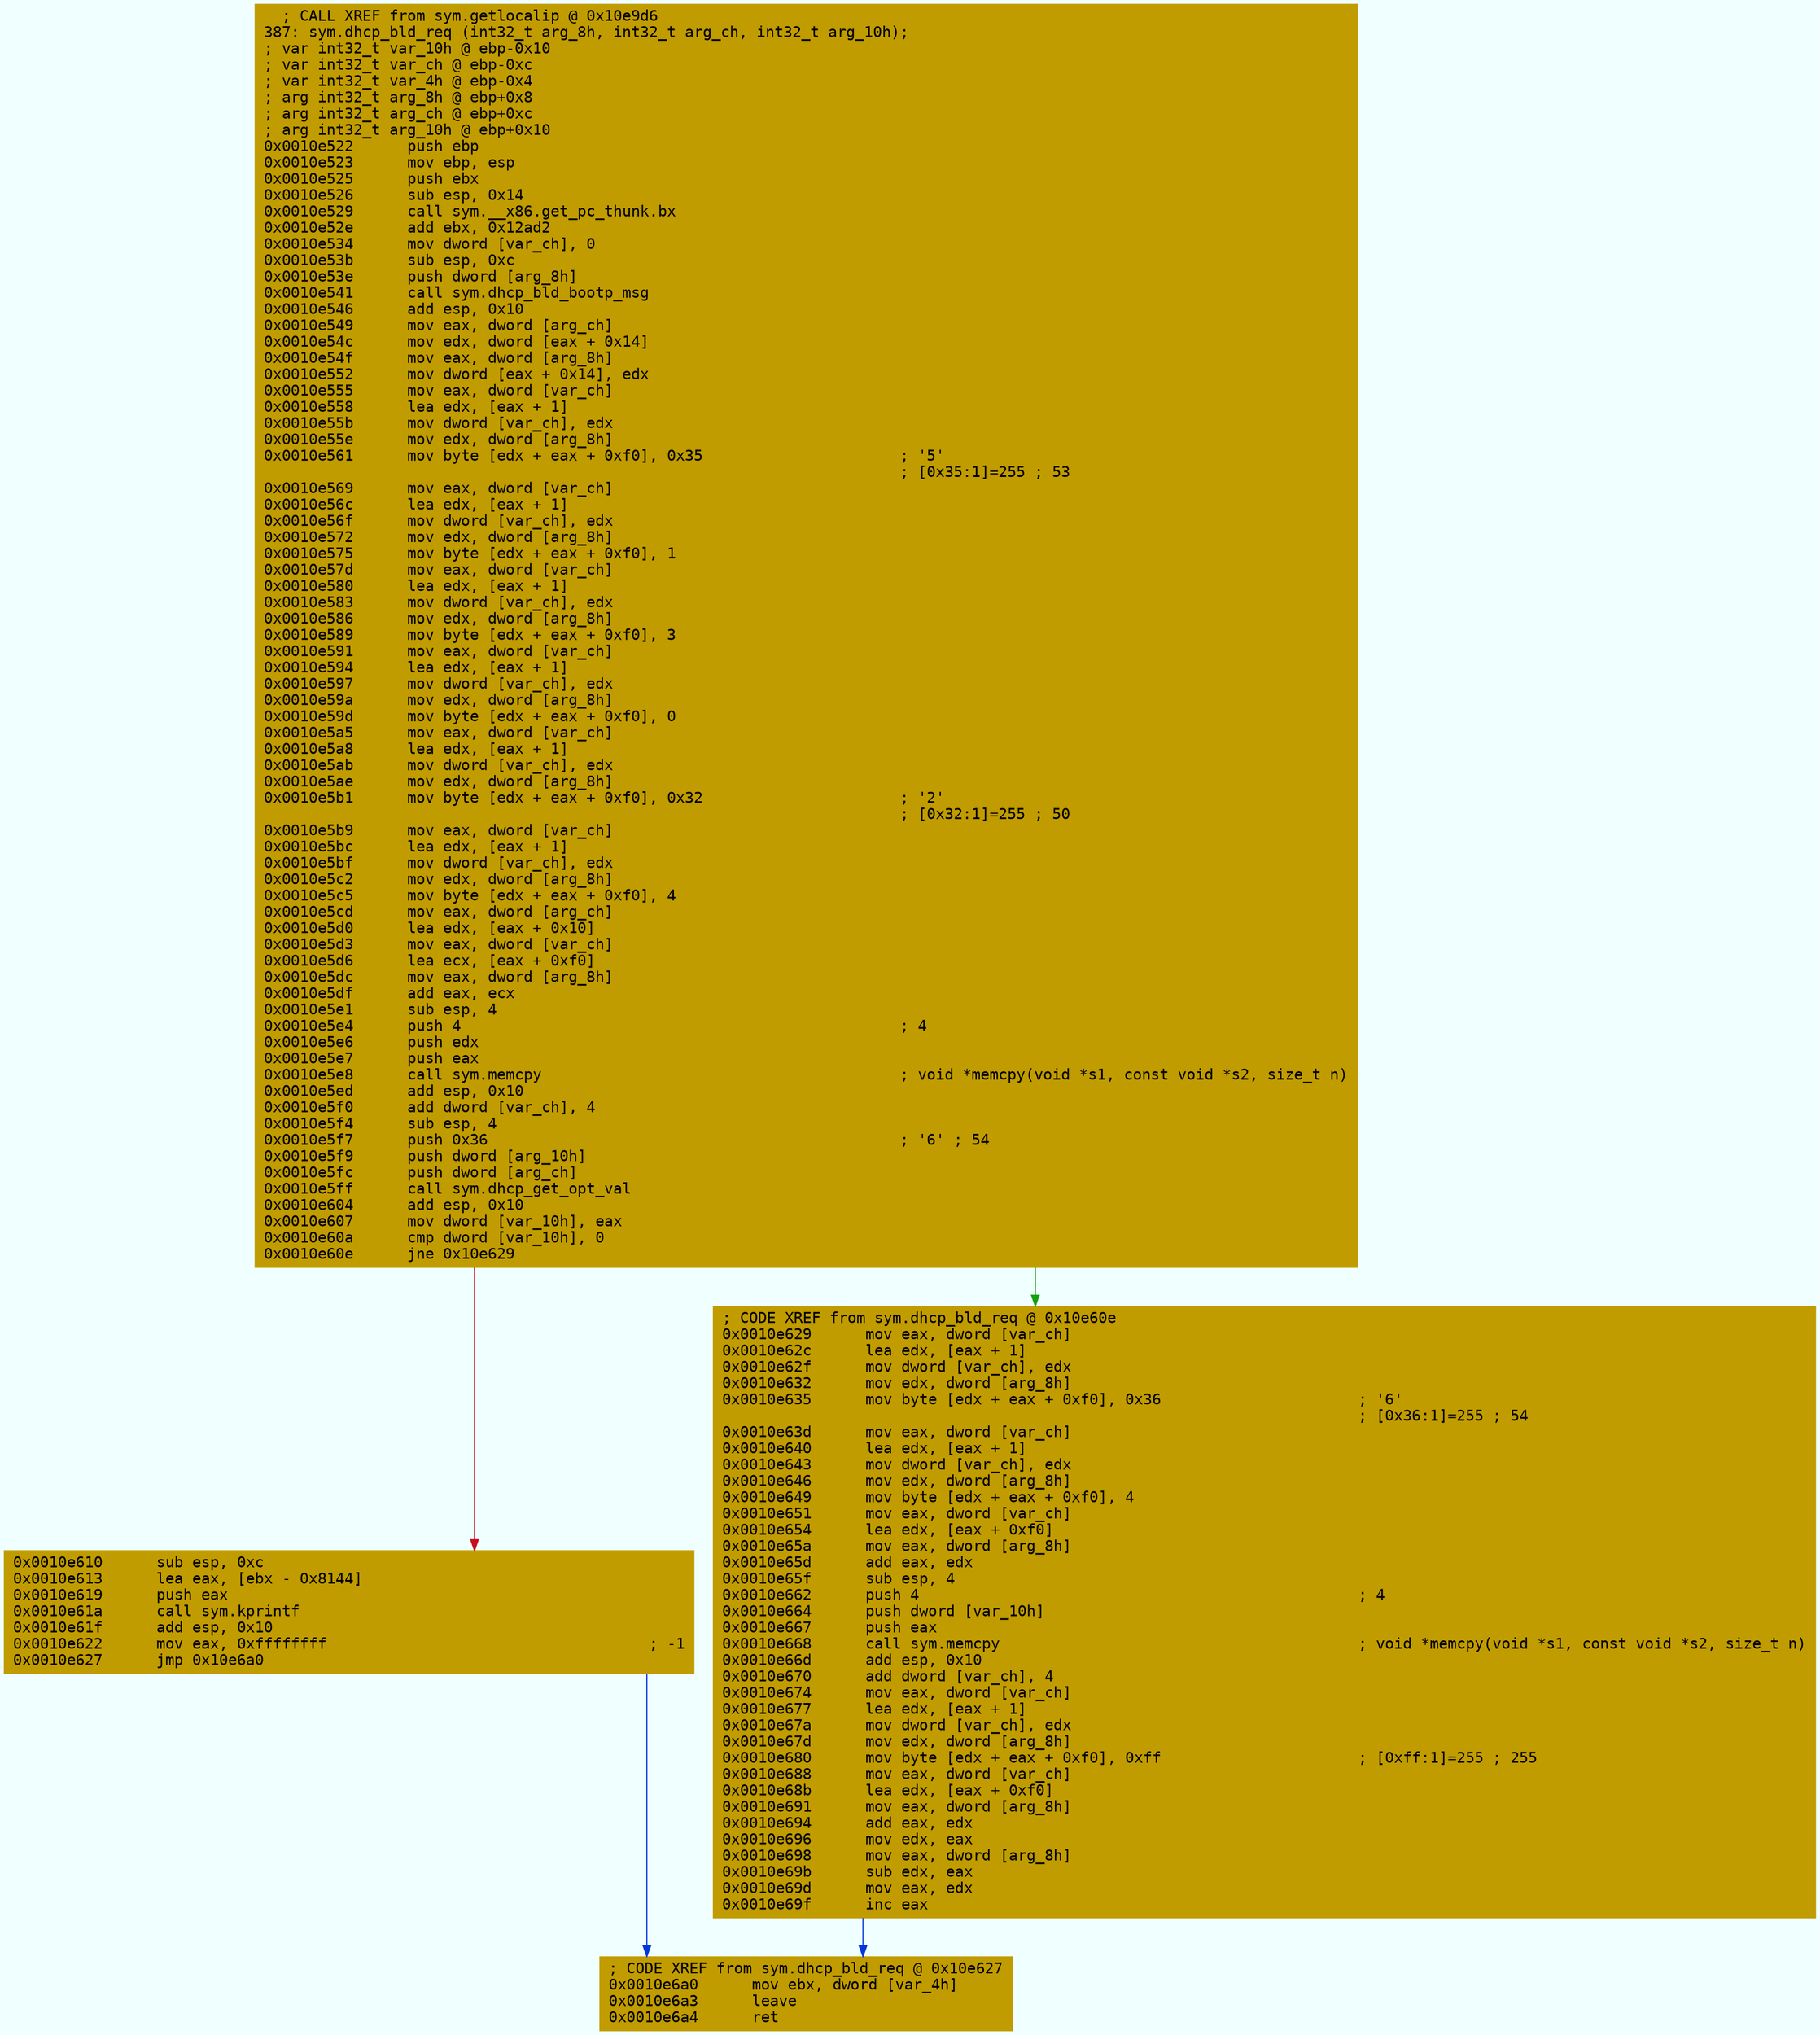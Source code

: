 digraph code {
	graph [bgcolor=azure fontsize=8 fontname="Courier" splines="ortho"];
	node [fillcolor=gray style=filled shape=box];
	edge [arrowhead="normal"];
	"0x0010e522" [URL="sym.dhcp_bld_req/0x0010e522", fillcolor="#c19c00",color="#c19c00", fontname="Courier",label="  ; CALL XREF from sym.getlocalip @ 0x10e9d6\l387: sym.dhcp_bld_req (int32_t arg_8h, int32_t arg_ch, int32_t arg_10h);\l; var int32_t var_10h @ ebp-0x10\l; var int32_t var_ch @ ebp-0xc\l; var int32_t var_4h @ ebp-0x4\l; arg int32_t arg_8h @ ebp+0x8\l; arg int32_t arg_ch @ ebp+0xc\l; arg int32_t arg_10h @ ebp+0x10\l0x0010e522      push ebp\l0x0010e523      mov ebp, esp\l0x0010e525      push ebx\l0x0010e526      sub esp, 0x14\l0x0010e529      call sym.__x86.get_pc_thunk.bx\l0x0010e52e      add ebx, 0x12ad2\l0x0010e534      mov dword [var_ch], 0\l0x0010e53b      sub esp, 0xc\l0x0010e53e      push dword [arg_8h]\l0x0010e541      call sym.dhcp_bld_bootp_msg\l0x0010e546      add esp, 0x10\l0x0010e549      mov eax, dword [arg_ch]\l0x0010e54c      mov edx, dword [eax + 0x14]\l0x0010e54f      mov eax, dword [arg_8h]\l0x0010e552      mov dword [eax + 0x14], edx\l0x0010e555      mov eax, dword [var_ch]\l0x0010e558      lea edx, [eax + 1]\l0x0010e55b      mov dword [var_ch], edx\l0x0010e55e      mov edx, dword [arg_8h]\l0x0010e561      mov byte [edx + eax + 0xf0], 0x35                      ; '5'\l                                                                       ; [0x35:1]=255 ; 53\l0x0010e569      mov eax, dword [var_ch]\l0x0010e56c      lea edx, [eax + 1]\l0x0010e56f      mov dword [var_ch], edx\l0x0010e572      mov edx, dword [arg_8h]\l0x0010e575      mov byte [edx + eax + 0xf0], 1\l0x0010e57d      mov eax, dword [var_ch]\l0x0010e580      lea edx, [eax + 1]\l0x0010e583      mov dword [var_ch], edx\l0x0010e586      mov edx, dword [arg_8h]\l0x0010e589      mov byte [edx + eax + 0xf0], 3\l0x0010e591      mov eax, dword [var_ch]\l0x0010e594      lea edx, [eax + 1]\l0x0010e597      mov dword [var_ch], edx\l0x0010e59a      mov edx, dword [arg_8h]\l0x0010e59d      mov byte [edx + eax + 0xf0], 0\l0x0010e5a5      mov eax, dword [var_ch]\l0x0010e5a8      lea edx, [eax + 1]\l0x0010e5ab      mov dword [var_ch], edx\l0x0010e5ae      mov edx, dword [arg_8h]\l0x0010e5b1      mov byte [edx + eax + 0xf0], 0x32                      ; '2'\l                                                                       ; [0x32:1]=255 ; 50\l0x0010e5b9      mov eax, dword [var_ch]\l0x0010e5bc      lea edx, [eax + 1]\l0x0010e5bf      mov dword [var_ch], edx\l0x0010e5c2      mov edx, dword [arg_8h]\l0x0010e5c5      mov byte [edx + eax + 0xf0], 4\l0x0010e5cd      mov eax, dword [arg_ch]\l0x0010e5d0      lea edx, [eax + 0x10]\l0x0010e5d3      mov eax, dword [var_ch]\l0x0010e5d6      lea ecx, [eax + 0xf0]\l0x0010e5dc      mov eax, dword [arg_8h]\l0x0010e5df      add eax, ecx\l0x0010e5e1      sub esp, 4\l0x0010e5e4      push 4                                                 ; 4\l0x0010e5e6      push edx\l0x0010e5e7      push eax\l0x0010e5e8      call sym.memcpy                                        ; void *memcpy(void *s1, const void *s2, size_t n)\l0x0010e5ed      add esp, 0x10\l0x0010e5f0      add dword [var_ch], 4\l0x0010e5f4      sub esp, 4\l0x0010e5f7      push 0x36                                              ; '6' ; 54\l0x0010e5f9      push dword [arg_10h]\l0x0010e5fc      push dword [arg_ch]\l0x0010e5ff      call sym.dhcp_get_opt_val\l0x0010e604      add esp, 0x10\l0x0010e607      mov dword [var_10h], eax\l0x0010e60a      cmp dword [var_10h], 0\l0x0010e60e      jne 0x10e629\l"]
	"0x0010e610" [URL="sym.dhcp_bld_req/0x0010e610", fillcolor="#c19c00",color="#c19c00", fontname="Courier",label="0x0010e610      sub esp, 0xc\l0x0010e613      lea eax, [ebx - 0x8144]\l0x0010e619      push eax\l0x0010e61a      call sym.kprintf\l0x0010e61f      add esp, 0x10\l0x0010e622      mov eax, 0xffffffff                                    ; -1\l0x0010e627      jmp 0x10e6a0\l"]
	"0x0010e629" [URL="sym.dhcp_bld_req/0x0010e629", fillcolor="#c19c00",color="#c19c00", fontname="Courier",label="; CODE XREF from sym.dhcp_bld_req @ 0x10e60e\l0x0010e629      mov eax, dword [var_ch]\l0x0010e62c      lea edx, [eax + 1]\l0x0010e62f      mov dword [var_ch], edx\l0x0010e632      mov edx, dword [arg_8h]\l0x0010e635      mov byte [edx + eax + 0xf0], 0x36                      ; '6'\l                                                                       ; [0x36:1]=255 ; 54\l0x0010e63d      mov eax, dword [var_ch]\l0x0010e640      lea edx, [eax + 1]\l0x0010e643      mov dword [var_ch], edx\l0x0010e646      mov edx, dword [arg_8h]\l0x0010e649      mov byte [edx + eax + 0xf0], 4\l0x0010e651      mov eax, dword [var_ch]\l0x0010e654      lea edx, [eax + 0xf0]\l0x0010e65a      mov eax, dword [arg_8h]\l0x0010e65d      add eax, edx\l0x0010e65f      sub esp, 4\l0x0010e662      push 4                                                 ; 4\l0x0010e664      push dword [var_10h]\l0x0010e667      push eax\l0x0010e668      call sym.memcpy                                        ; void *memcpy(void *s1, const void *s2, size_t n)\l0x0010e66d      add esp, 0x10\l0x0010e670      add dword [var_ch], 4\l0x0010e674      mov eax, dword [var_ch]\l0x0010e677      lea edx, [eax + 1]\l0x0010e67a      mov dword [var_ch], edx\l0x0010e67d      mov edx, dword [arg_8h]\l0x0010e680      mov byte [edx + eax + 0xf0], 0xff                      ; [0xff:1]=255 ; 255\l0x0010e688      mov eax, dword [var_ch]\l0x0010e68b      lea edx, [eax + 0xf0]\l0x0010e691      mov eax, dword [arg_8h]\l0x0010e694      add eax, edx\l0x0010e696      mov edx, eax\l0x0010e698      mov eax, dword [arg_8h]\l0x0010e69b      sub edx, eax\l0x0010e69d      mov eax, edx\l0x0010e69f      inc eax\l"]
	"0x0010e6a0" [URL="sym.dhcp_bld_req/0x0010e6a0", fillcolor="#c19c00",color="#c19c00", fontname="Courier",label="; CODE XREF from sym.dhcp_bld_req @ 0x10e627\l0x0010e6a0      mov ebx, dword [var_4h]\l0x0010e6a3      leave\l0x0010e6a4      ret\l"]
        "0x0010e522" -> "0x0010e629" [color="#13a10e"];
        "0x0010e522" -> "0x0010e610" [color="#c50f1f"];
        "0x0010e610" -> "0x0010e6a0" [color="#0037da"];
        "0x0010e629" -> "0x0010e6a0" [color="#0037da"];
}
